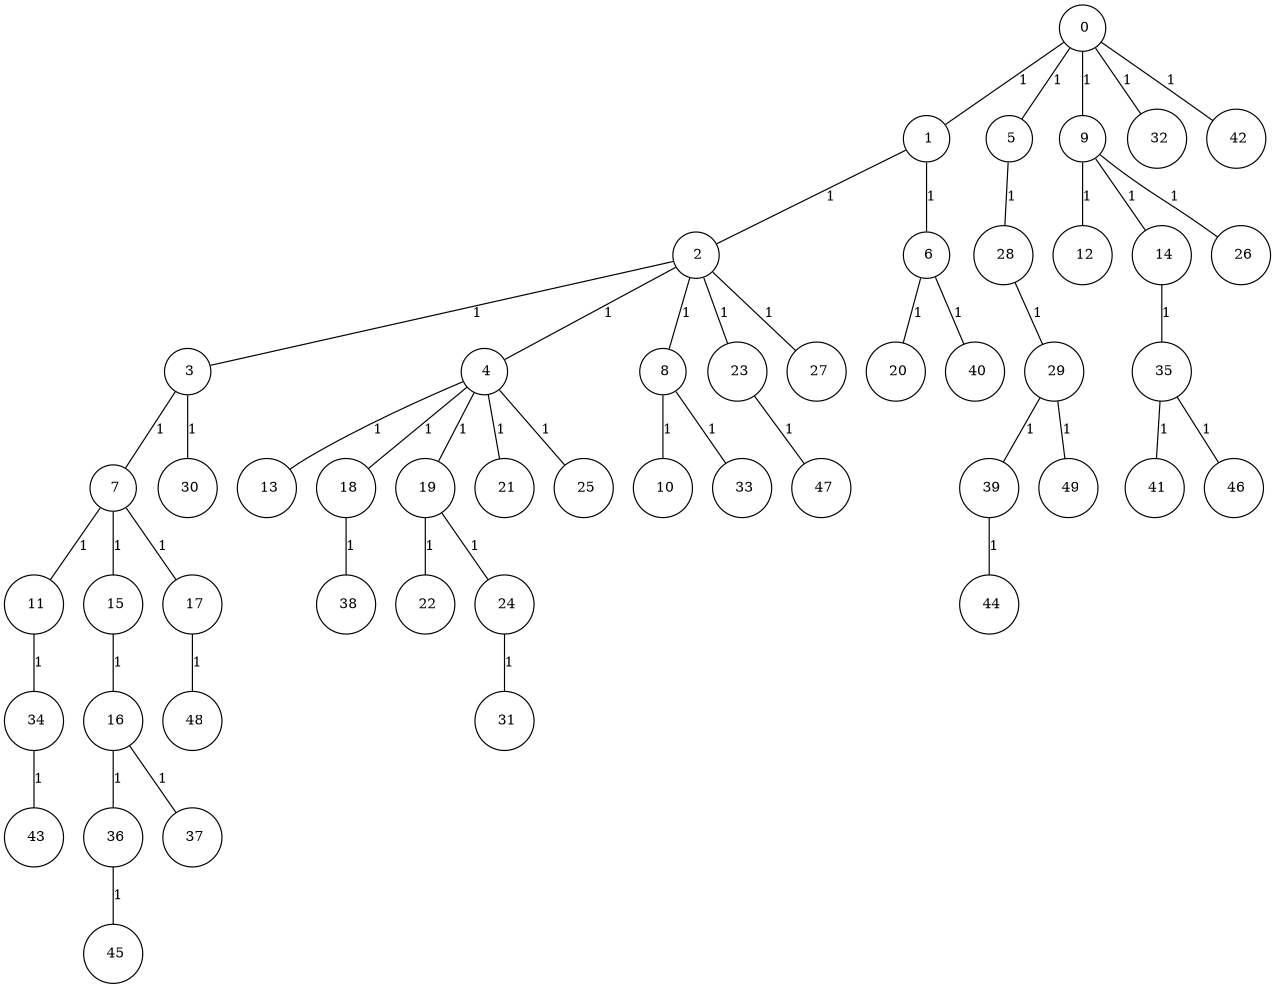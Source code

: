 graph G {
size="8.5,11;"
ratio = "expand;"
fixedsize="true;"
overlap="scale;"
node[shape=circle,width=.12,hight=.12,fontsize=12]
edge[fontsize=12]

0[label=" 0" color=black, pos="2.7063782,2.4570524!"];
1[label=" 1" color=black, pos="0.48235029,1.5619409!"];
2[label=" 2" color=black, pos="0.75836377,2.0629468!"];
3[label=" 3" color=black, pos="0.16910916,1.9495761!"];
4[label=" 4" color=black, pos="0.96930778,0.9910898!"];
5[label=" 5" color=black, pos="1.2647925,2.1015074!"];
6[label=" 6" color=black, pos="1.2108065,0.89582767!"];
7[label=" 7" color=black, pos="0.22222472,2.1123712!"];
8[label=" 8" color=black, pos="0.60585041,0.78402178!"];
9[label=" 9" color=black, pos="1.5905176,1.7802829!"];
10[label=" 10" color=black, pos="1.7706823,0.5639148!"];
11[label=" 11" color=black, pos="1.5760479,0.26096294!"];
12[label=" 12" color=black, pos="2.213094,1.0320041!"];
13[label=" 13" color=black, pos="0.56960035,1.3099815!"];
14[label=" 14" color=black, pos="2.6369051,1.8596874!"];
15[label=" 15" color=black, pos="1.9587799,1.7877328!"];
16[label=" 16" color=black, pos="2.5414822,0.65283099!"];
17[label=" 17" color=black, pos="1.9177172,0.48088113!"];
18[label=" 18" color=black, pos="2.2763435,0.62819092!"];
19[label=" 19" color=black, pos="1.5582868,2.3977472!"];
20[label=" 20" color=black, pos="2.1412066,2.2492673!"];
21[label=" 21" color=black, pos="0.56326282,1.4912138!"];
22[label=" 22" color=black, pos="0.76505809,1.0592977!"];
23[label=" 23" color=black, pos="2.3229597,1.2884683!"];
24[label=" 24" color=black, pos="2.4187851,1.9964416!"];
25[label=" 25" color=black, pos="0.3744131,2.0249018!"];
26[label=" 26" color=black, pos="0.52211867,0.5031481!"];
27[label=" 27" color=black, pos="1.5422466,1.8517863!"];
28[label=" 28" color=black, pos="0.33064657,0.3942601!"];
29[label=" 29" color=black, pos="0.66030247,1.0940773!"];
30[label=" 30" color=black, pos="1.236375,1.1491985!"];
31[label=" 31" color=black, pos="1.0004056,1.4237765!"];
32[label=" 32" color=black, pos="0.37896604,0.75569297!"];
33[label=" 33" color=black, pos="1.8975409,1.4041358!"];
34[label=" 34" color=black, pos="1.4336875,2.500065!"];
35[label=" 35" color=black, pos="2.8081792,0.65938718!"];
36[label=" 36" color=black, pos="0.45290487,1.0327351!"];
37[label=" 37" color=black, pos="2.9391211,0.53856789!"];
38[label=" 38" color=black, pos="0.2801875,1.7348308!"];
39[label=" 39" color=black, pos="2.1254332,0.69978376!"];
40[label=" 40" color=black, pos="2.5788254,1.2577784!"];
41[label=" 41" color=black, pos="0.23607148,1.8960258!"];
42[label=" 42" color=black, pos="1.569198,1.645693!"];
43[label=" 43" color=black, pos="0.74794213,1.5162029!"];
44[label=" 44" color=black, pos="1.3587274,2.3140543!"];
45[label=" 45" color=black, pos="2.6757505,0.47334468!"];
46[label=" 46" color=black, pos="1.5403887,2.236531!"];
47[label=" 47" color=black, pos="2.3667828,0.17022111!"];
48[label=" 48" color=black, pos="2.3917915,1.4219746!"];
49[label=" 49" color=black, pos="2.0899137,0.29762195!"];
0--1[label="1"]
0--5[label="1"]
0--9[label="1"]
0--32[label="1"]
0--42[label="1"]
1--2[label="1"]
1--6[label="1"]
2--3[label="1"]
2--4[label="1"]
2--8[label="1"]
2--23[label="1"]
2--27[label="1"]
3--7[label="1"]
3--30[label="1"]
4--13[label="1"]
4--18[label="1"]
4--19[label="1"]
4--21[label="1"]
4--25[label="1"]
5--28[label="1"]
6--20[label="1"]
6--40[label="1"]
7--11[label="1"]
7--15[label="1"]
7--17[label="1"]
8--10[label="1"]
8--33[label="1"]
9--12[label="1"]
9--14[label="1"]
9--26[label="1"]
11--34[label="1"]
14--35[label="1"]
15--16[label="1"]
16--36[label="1"]
16--37[label="1"]
17--48[label="1"]
18--38[label="1"]
19--22[label="1"]
19--24[label="1"]
23--47[label="1"]
24--31[label="1"]
28--29[label="1"]
29--39[label="1"]
29--49[label="1"]
34--43[label="1"]
35--41[label="1"]
35--46[label="1"]
36--45[label="1"]
39--44[label="1"]

}
